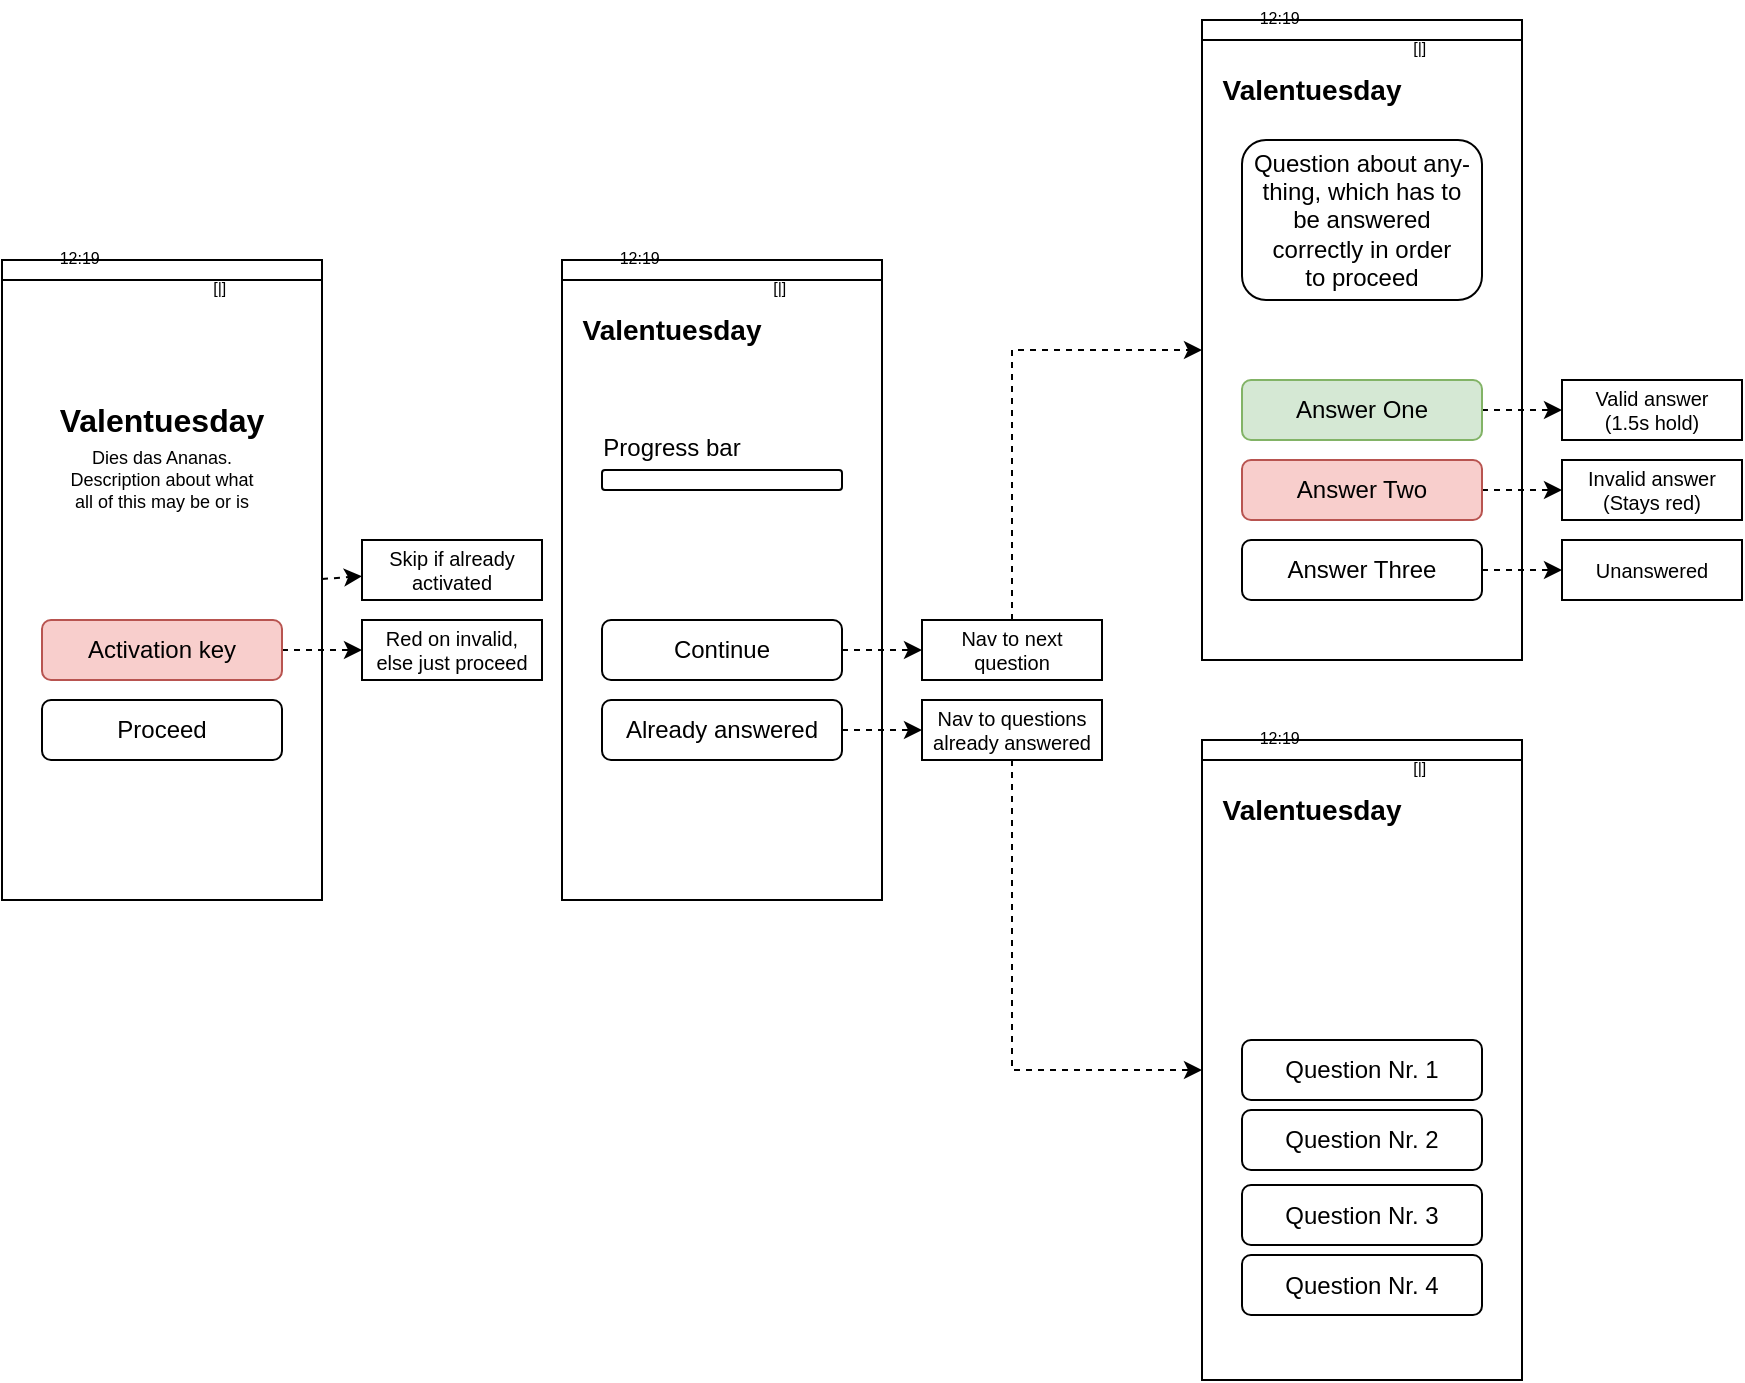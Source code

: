 <mxfile version="20.8.14" type="device"><diagram name="Page-1" id="dZefdHGiXB2Z1WKy6kkf"><mxGraphModel dx="1195" dy="761" grid="1" gridSize="10" guides="1" tooltips="1" connect="1" arrows="1" fold="1" page="1" pageScale="1" pageWidth="850" pageHeight="1100" math="0" shadow="0"><root><mxCell id="0"/><mxCell id="1" parent="0"/><mxCell id="JLrf8UTPQoW93BO53-aM-43" style="edgeStyle=none;rounded=0;orthogonalLoop=1;jettySize=auto;html=1;dashed=1;fontSize=12;" edge="1" parent="1" source="JLrf8UTPQoW93BO53-aM-2" target="JLrf8UTPQoW93BO53-aM-42"><mxGeometry relative="1" as="geometry"/></mxCell><mxCell id="JLrf8UTPQoW93BO53-aM-2" value="" style="rounded=0;whiteSpace=wrap;html=1;" vertex="1" parent="1"><mxGeometry x="80" y="210" width="160" height="310" as="geometry"/></mxCell><mxCell id="JLrf8UTPQoW93BO53-aM-7" value="" style="rounded=0;whiteSpace=wrap;html=1;" vertex="1" parent="1"><mxGeometry x="80" y="200" width="160" height="10" as="geometry"/></mxCell><mxCell id="JLrf8UTPQoW93BO53-aM-9" value="&lt;font style=&quot;font-size: 8px;&quot;&gt;12:19&amp;nbsp;&amp;nbsp;&amp;nbsp;&amp;nbsp;&amp;nbsp;&amp;nbsp;&amp;nbsp;&amp;nbsp; &amp;nbsp; &amp;nbsp; &amp;nbsp; &amp;nbsp; &amp;nbsp; &amp;nbsp; &amp;nbsp; &amp;nbsp; &amp;nbsp; &amp;nbsp; &amp;nbsp; &amp;nbsp; &amp;nbsp; &amp;nbsp;&amp;nbsp; &amp;nbsp;&amp;nbsp;&amp;nbsp;&amp;nbsp;&amp;nbsp;&amp;nbsp;&amp;nbsp;&amp;nbsp;&amp;nbsp;&amp;nbsp;&amp;nbsp;&amp;nbsp;&amp;nbsp;&amp;nbsp;&amp;nbsp;&amp;nbsp;&amp;nbsp;&amp;nbsp;&amp;nbsp;&amp;nbsp;&amp;nbsp;&amp;nbsp;&amp;nbsp;&amp;nbsp;&amp;nbsp; [|]&lt;/font&gt;" style="text;html=1;strokeColor=none;fillColor=none;align=center;verticalAlign=middle;whiteSpace=wrap;rounded=0;" vertex="1" parent="1"><mxGeometry x="80" y="200" width="160" height="10" as="geometry"/></mxCell><mxCell id="JLrf8UTPQoW93BO53-aM-10" value="" style="rounded=0;whiteSpace=wrap;html=1;" vertex="1" parent="1"><mxGeometry x="680" y="90" width="160" height="310" as="geometry"/></mxCell><mxCell id="JLrf8UTPQoW93BO53-aM-11" value="&lt;div&gt;Question about any-&lt;/div&gt;&lt;div&gt;thing, which has to&lt;/div&gt;&lt;div&gt;be answered&lt;/div&gt;&lt;div&gt;correctly in order&lt;/div&gt;&lt;div&gt;to proceed&lt;br&gt;&lt;/div&gt;" style="rounded=1;whiteSpace=wrap;html=1;" vertex="1" parent="1"><mxGeometry x="700" y="140" width="120" height="80" as="geometry"/></mxCell><mxCell id="JLrf8UTPQoW93BO53-aM-23" style="edgeStyle=none;rounded=0;orthogonalLoop=1;jettySize=auto;html=1;dashed=1;fontSize=10;" edge="1" parent="1" source="JLrf8UTPQoW93BO53-aM-12" target="JLrf8UTPQoW93BO53-aM-22"><mxGeometry relative="1" as="geometry"/></mxCell><mxCell id="JLrf8UTPQoW93BO53-aM-12" value="Answer One" style="rounded=1;whiteSpace=wrap;html=1;fillColor=#d5e8d4;strokeColor=#82b366;" vertex="1" parent="1"><mxGeometry x="700" y="260" width="120" height="30" as="geometry"/></mxCell><mxCell id="JLrf8UTPQoW93BO53-aM-26" style="edgeStyle=none;rounded=0;orthogonalLoop=1;jettySize=auto;html=1;dashed=1;fontSize=10;" edge="1" parent="1" source="JLrf8UTPQoW93BO53-aM-13" target="JLrf8UTPQoW93BO53-aM-25"><mxGeometry relative="1" as="geometry"/></mxCell><mxCell id="JLrf8UTPQoW93BO53-aM-13" value="Answer Three" style="rounded=1;whiteSpace=wrap;html=1;" vertex="1" parent="1"><mxGeometry x="700" y="340" width="120" height="30" as="geometry"/></mxCell><mxCell id="JLrf8UTPQoW93BO53-aM-21" style="rounded=0;orthogonalLoop=1;jettySize=auto;html=1;fontSize=10;dashed=1;" edge="1" parent="1" source="JLrf8UTPQoW93BO53-aM-14" target="JLrf8UTPQoW93BO53-aM-20"><mxGeometry relative="1" as="geometry"/></mxCell><mxCell id="JLrf8UTPQoW93BO53-aM-14" value="Answer Two" style="rounded=1;whiteSpace=wrap;html=1;fillColor=#f8cecc;strokeColor=#b85450;" vertex="1" parent="1"><mxGeometry x="700" y="300" width="120" height="30" as="geometry"/></mxCell><mxCell id="JLrf8UTPQoW93BO53-aM-15" value="" style="rounded=0;whiteSpace=wrap;html=1;" vertex="1" parent="1"><mxGeometry x="680" y="80" width="160" height="10" as="geometry"/></mxCell><mxCell id="JLrf8UTPQoW93BO53-aM-16" value="&lt;font style=&quot;font-size: 8px;&quot;&gt;12:19&amp;nbsp;&amp;nbsp;&amp;nbsp;&amp;nbsp;&amp;nbsp;&amp;nbsp;&amp;nbsp;&amp;nbsp; &amp;nbsp; &amp;nbsp; &amp;nbsp; &amp;nbsp; &amp;nbsp; &amp;nbsp; &amp;nbsp; &amp;nbsp; &amp;nbsp; &amp;nbsp; &amp;nbsp; &amp;nbsp; &amp;nbsp; &amp;nbsp;&amp;nbsp; &amp;nbsp;&amp;nbsp;&amp;nbsp;&amp;nbsp;&amp;nbsp;&amp;nbsp;&amp;nbsp;&amp;nbsp;&amp;nbsp;&amp;nbsp;&amp;nbsp;&amp;nbsp;&amp;nbsp;&amp;nbsp;&amp;nbsp;&amp;nbsp;&amp;nbsp;&amp;nbsp;&amp;nbsp;&amp;nbsp;&amp;nbsp;&amp;nbsp;&amp;nbsp;&amp;nbsp;&amp;nbsp; [|]&lt;/font&gt;" style="text;html=1;strokeColor=none;fillColor=none;align=center;verticalAlign=middle;whiteSpace=wrap;rounded=0;" vertex="1" parent="1"><mxGeometry x="680" y="80" width="160" height="10" as="geometry"/></mxCell><mxCell id="JLrf8UTPQoW93BO53-aM-20" value="&lt;div style=&quot;font-size: 10px;&quot;&gt;&lt;font style=&quot;font-size: 10px;&quot;&gt;Invalid answer&lt;/font&gt;&lt;/div&gt;&lt;div style=&quot;font-size: 10px;&quot;&gt;&lt;font style=&quot;font-size: 10px;&quot;&gt;(Stays red)&lt;br&gt;&lt;/font&gt;&lt;/div&gt;" style="rounded=0;whiteSpace=wrap;html=1;fontSize=8;" vertex="1" parent="1"><mxGeometry x="860" y="300" width="90" height="30" as="geometry"/></mxCell><mxCell id="JLrf8UTPQoW93BO53-aM-22" value="&lt;div style=&quot;font-size: 10px;&quot;&gt;&lt;font style=&quot;font-size: 10px;&quot;&gt;Valid answer&lt;/font&gt;&lt;/div&gt;&lt;div style=&quot;font-size: 10px;&quot;&gt;&lt;font style=&quot;font-size: 10px;&quot;&gt;(1.5s hold)&lt;br&gt;&lt;/font&gt;&lt;/div&gt;" style="rounded=0;whiteSpace=wrap;html=1;fontSize=8;" vertex="1" parent="1"><mxGeometry x="860" y="260" width="90" height="30" as="geometry"/></mxCell><mxCell id="JLrf8UTPQoW93BO53-aM-25" value="Unanswered" style="rounded=0;whiteSpace=wrap;html=1;fontSize=10;" vertex="1" parent="1"><mxGeometry x="860" y="340" width="90" height="30" as="geometry"/></mxCell><mxCell id="JLrf8UTPQoW93BO53-aM-29" value="&lt;b&gt;&lt;font style=&quot;font-size: 16px;&quot;&gt;Valentuesday&lt;/font&gt;&lt;/b&gt;" style="text;html=1;strokeColor=none;fillColor=none;align=center;verticalAlign=middle;whiteSpace=wrap;rounded=0;fontSize=9;" vertex="1" parent="1"><mxGeometry x="100" y="260" width="120" height="40" as="geometry"/></mxCell><mxCell id="JLrf8UTPQoW93BO53-aM-30" value="&lt;div&gt;Dies das Ananas.&lt;/div&gt;&lt;div&gt;Description about what&lt;/div&gt;&lt;div&gt;all of this may be or is&lt;br&gt;&lt;/div&gt;" style="text;html=1;strokeColor=none;fillColor=none;align=center;verticalAlign=middle;whiteSpace=wrap;rounded=0;fontSize=9;" vertex="1" parent="1"><mxGeometry x="100" y="290" width="120" height="40" as="geometry"/></mxCell><mxCell id="JLrf8UTPQoW93BO53-aM-49" style="edgeStyle=none;rounded=0;orthogonalLoop=1;jettySize=auto;html=1;dashed=1;fontSize=12;" edge="1" parent="1" source="JLrf8UTPQoW93BO53-aM-32" target="JLrf8UTPQoW93BO53-aM-48"><mxGeometry relative="1" as="geometry"/></mxCell><mxCell id="JLrf8UTPQoW93BO53-aM-32" value="Activation key" style="rounded=1;whiteSpace=wrap;html=1;fillColor=#f8cecc;strokeColor=#b85450;" vertex="1" parent="1"><mxGeometry x="100" y="380" width="120" height="30" as="geometry"/></mxCell><mxCell id="JLrf8UTPQoW93BO53-aM-33" value="Proceed" style="rounded=1;whiteSpace=wrap;html=1;" vertex="1" parent="1"><mxGeometry x="100" y="420" width="120" height="30" as="geometry"/></mxCell><mxCell id="JLrf8UTPQoW93BO53-aM-35" value="" style="rounded=0;whiteSpace=wrap;html=1;" vertex="1" parent="1"><mxGeometry x="360" y="210" width="160" height="310" as="geometry"/></mxCell><mxCell id="JLrf8UTPQoW93BO53-aM-36" value="" style="rounded=0;whiteSpace=wrap;html=1;" vertex="1" parent="1"><mxGeometry x="360" y="200" width="160" height="10" as="geometry"/></mxCell><mxCell id="JLrf8UTPQoW93BO53-aM-37" value="&lt;font style=&quot;font-size: 8px;&quot;&gt;12:19&amp;nbsp;&amp;nbsp;&amp;nbsp;&amp;nbsp;&amp;nbsp;&amp;nbsp;&amp;nbsp;&amp;nbsp; &amp;nbsp; &amp;nbsp; &amp;nbsp; &amp;nbsp; &amp;nbsp; &amp;nbsp; &amp;nbsp; &amp;nbsp; &amp;nbsp; &amp;nbsp; &amp;nbsp; &amp;nbsp; &amp;nbsp; &amp;nbsp;&amp;nbsp; &amp;nbsp;&amp;nbsp;&amp;nbsp;&amp;nbsp;&amp;nbsp;&amp;nbsp;&amp;nbsp;&amp;nbsp;&amp;nbsp;&amp;nbsp;&amp;nbsp;&amp;nbsp;&amp;nbsp;&amp;nbsp;&amp;nbsp;&amp;nbsp;&amp;nbsp;&amp;nbsp;&amp;nbsp;&amp;nbsp;&amp;nbsp;&amp;nbsp;&amp;nbsp;&amp;nbsp;&amp;nbsp; [|]&lt;/font&gt;" style="text;html=1;strokeColor=none;fillColor=none;align=center;verticalAlign=middle;whiteSpace=wrap;rounded=0;" vertex="1" parent="1"><mxGeometry x="360" y="200" width="160" height="10" as="geometry"/></mxCell><mxCell id="JLrf8UTPQoW93BO53-aM-38" value="&lt;font style=&quot;font-size: 14px;&quot;&gt;&lt;b&gt;&lt;font style=&quot;font-size: 14px;&quot;&gt;Valentuesday&lt;/font&gt;&lt;/b&gt;&lt;/font&gt;" style="text;html=1;strokeColor=none;fillColor=none;align=center;verticalAlign=middle;whiteSpace=wrap;rounded=0;fontSize=9;" vertex="1" parent="1"><mxGeometry x="360" y="220" width="110" height="30" as="geometry"/></mxCell><mxCell id="JLrf8UTPQoW93BO53-aM-42" value="&lt;div&gt;Skip if already&lt;/div&gt;&lt;div&gt;activated&lt;br&gt;&lt;/div&gt;" style="rounded=0;whiteSpace=wrap;html=1;fontSize=10;" vertex="1" parent="1"><mxGeometry x="260" y="340" width="90" height="30" as="geometry"/></mxCell><mxCell id="JLrf8UTPQoW93BO53-aM-44" value="&lt;font style=&quot;font-size: 12px;&quot;&gt;Progress bar&lt;/font&gt;" style="text;html=1;strokeColor=none;fillColor=none;align=center;verticalAlign=middle;whiteSpace=wrap;rounded=0;fontSize=14;" vertex="1" parent="1"><mxGeometry x="375" y="285" width="80" height="15" as="geometry"/></mxCell><mxCell id="JLrf8UTPQoW93BO53-aM-45" value="" style="rounded=1;whiteSpace=wrap;html=1;fontSize=12;" vertex="1" parent="1"><mxGeometry x="380" y="305" width="120" height="10" as="geometry"/></mxCell><mxCell id="JLrf8UTPQoW93BO53-aM-53" style="edgeStyle=none;rounded=0;orthogonalLoop=1;jettySize=auto;html=1;dashed=1;fontSize=12;" edge="1" parent="1" source="JLrf8UTPQoW93BO53-aM-46" target="JLrf8UTPQoW93BO53-aM-52"><mxGeometry relative="1" as="geometry"/></mxCell><mxCell id="JLrf8UTPQoW93BO53-aM-46" value="Continue" style="rounded=1;whiteSpace=wrap;html=1;" vertex="1" parent="1"><mxGeometry x="380" y="380" width="120" height="30" as="geometry"/></mxCell><mxCell id="JLrf8UTPQoW93BO53-aM-51" style="edgeStyle=none;rounded=0;orthogonalLoop=1;jettySize=auto;html=1;dashed=1;fontSize=12;" edge="1" parent="1" source="JLrf8UTPQoW93BO53-aM-47" target="JLrf8UTPQoW93BO53-aM-50"><mxGeometry relative="1" as="geometry"/></mxCell><mxCell id="JLrf8UTPQoW93BO53-aM-47" value="Already answered" style="rounded=1;whiteSpace=wrap;html=1;" vertex="1" parent="1"><mxGeometry x="380" y="420" width="120" height="30" as="geometry"/></mxCell><mxCell id="JLrf8UTPQoW93BO53-aM-48" value="&lt;div&gt;Red on invalid,&lt;/div&gt;&lt;div&gt;else just proceed&lt;br&gt;&lt;/div&gt;" style="rounded=0;whiteSpace=wrap;html=1;fontSize=10;" vertex="1" parent="1"><mxGeometry x="260" y="380" width="90" height="30" as="geometry"/></mxCell><mxCell id="JLrf8UTPQoW93BO53-aM-67" style="edgeStyle=none;rounded=0;orthogonalLoop=1;jettySize=auto;html=1;dashed=1;fontSize=12;entryX=0;entryY=0.5;entryDx=0;entryDy=0;" edge="1" parent="1" source="JLrf8UTPQoW93BO53-aM-50" target="JLrf8UTPQoW93BO53-aM-54"><mxGeometry relative="1" as="geometry"><Array as="points"><mxPoint x="585" y="605"/></Array></mxGeometry></mxCell><mxCell id="JLrf8UTPQoW93BO53-aM-50" value="&lt;div&gt;Nav to questions&lt;/div&gt;&lt;div&gt;already answered&lt;br&gt;&lt;/div&gt;" style="rounded=0;whiteSpace=wrap;html=1;fontSize=10;" vertex="1" parent="1"><mxGeometry x="540" y="420" width="90" height="30" as="geometry"/></mxCell><mxCell id="JLrf8UTPQoW93BO53-aM-68" style="edgeStyle=none;rounded=0;orthogonalLoop=1;jettySize=auto;html=1;exitX=0.5;exitY=0;exitDx=0;exitDy=0;entryX=0;entryY=0.5;entryDx=0;entryDy=0;dashed=1;fontSize=12;" edge="1" parent="1" source="JLrf8UTPQoW93BO53-aM-52" target="JLrf8UTPQoW93BO53-aM-10"><mxGeometry relative="1" as="geometry"><Array as="points"><mxPoint x="585" y="245"/></Array></mxGeometry></mxCell><mxCell id="JLrf8UTPQoW93BO53-aM-52" value="Nav to next question" style="rounded=0;whiteSpace=wrap;html=1;fontSize=10;" vertex="1" parent="1"><mxGeometry x="540" y="380" width="90" height="30" as="geometry"/></mxCell><mxCell id="JLrf8UTPQoW93BO53-aM-54" value="" style="rounded=0;whiteSpace=wrap;html=1;" vertex="1" parent="1"><mxGeometry x="680" y="450" width="160" height="310" as="geometry"/></mxCell><mxCell id="JLrf8UTPQoW93BO53-aM-62" value="" style="rounded=0;whiteSpace=wrap;html=1;" vertex="1" parent="1"><mxGeometry x="680" y="440" width="160" height="10" as="geometry"/></mxCell><mxCell id="JLrf8UTPQoW93BO53-aM-63" value="&lt;font style=&quot;font-size: 8px;&quot;&gt;12:19&amp;nbsp;&amp;nbsp;&amp;nbsp;&amp;nbsp;&amp;nbsp;&amp;nbsp;&amp;nbsp;&amp;nbsp; &amp;nbsp; &amp;nbsp; &amp;nbsp; &amp;nbsp; &amp;nbsp; &amp;nbsp; &amp;nbsp; &amp;nbsp; &amp;nbsp; &amp;nbsp; &amp;nbsp; &amp;nbsp; &amp;nbsp; &amp;nbsp;&amp;nbsp; &amp;nbsp;&amp;nbsp;&amp;nbsp;&amp;nbsp;&amp;nbsp;&amp;nbsp;&amp;nbsp;&amp;nbsp;&amp;nbsp;&amp;nbsp;&amp;nbsp;&amp;nbsp;&amp;nbsp;&amp;nbsp;&amp;nbsp;&amp;nbsp;&amp;nbsp;&amp;nbsp;&amp;nbsp;&amp;nbsp;&amp;nbsp;&amp;nbsp;&amp;nbsp;&amp;nbsp;&amp;nbsp; [|]&lt;/font&gt;" style="text;html=1;strokeColor=none;fillColor=none;align=center;verticalAlign=middle;whiteSpace=wrap;rounded=0;" vertex="1" parent="1"><mxGeometry x="680" y="440" width="160" height="10" as="geometry"/></mxCell><mxCell id="JLrf8UTPQoW93BO53-aM-69" value="Question Nr. 1" style="rounded=1;whiteSpace=wrap;html=1;" vertex="1" parent="1"><mxGeometry x="700" y="590" width="120" height="30" as="geometry"/></mxCell><mxCell id="JLrf8UTPQoW93BO53-aM-70" value="Question Nr. 2" style="rounded=1;whiteSpace=wrap;html=1;" vertex="1" parent="1"><mxGeometry x="700" y="625" width="120" height="30" as="geometry"/></mxCell><mxCell id="JLrf8UTPQoW93BO53-aM-71" value="Question Nr. 3" style="rounded=1;whiteSpace=wrap;html=1;" vertex="1" parent="1"><mxGeometry x="700" y="662.5" width="120" height="30" as="geometry"/></mxCell><mxCell id="JLrf8UTPQoW93BO53-aM-72" value="Question Nr. 4" style="rounded=1;whiteSpace=wrap;html=1;" vertex="1" parent="1"><mxGeometry x="700" y="697.5" width="120" height="30" as="geometry"/></mxCell><mxCell id="JLrf8UTPQoW93BO53-aM-73" value="&lt;font style=&quot;font-size: 14px;&quot;&gt;&lt;b&gt;&lt;font style=&quot;font-size: 14px;&quot;&gt;Valentuesday&lt;/font&gt;&lt;/b&gt;&lt;/font&gt;" style="text;html=1;strokeColor=none;fillColor=none;align=center;verticalAlign=middle;whiteSpace=wrap;rounded=0;fontSize=9;" vertex="1" parent="1"><mxGeometry x="680" y="100" width="110" height="30" as="geometry"/></mxCell><mxCell id="JLrf8UTPQoW93BO53-aM-75" value="&lt;font style=&quot;font-size: 14px;&quot;&gt;&lt;b&gt;&lt;font style=&quot;font-size: 14px;&quot;&gt;Valentuesday&lt;/font&gt;&lt;/b&gt;&lt;/font&gt;" style="text;html=1;strokeColor=none;fillColor=none;align=center;verticalAlign=middle;whiteSpace=wrap;rounded=0;fontSize=9;" vertex="1" parent="1"><mxGeometry x="680" y="460" width="110" height="30" as="geometry"/></mxCell></root></mxGraphModel></diagram></mxfile>